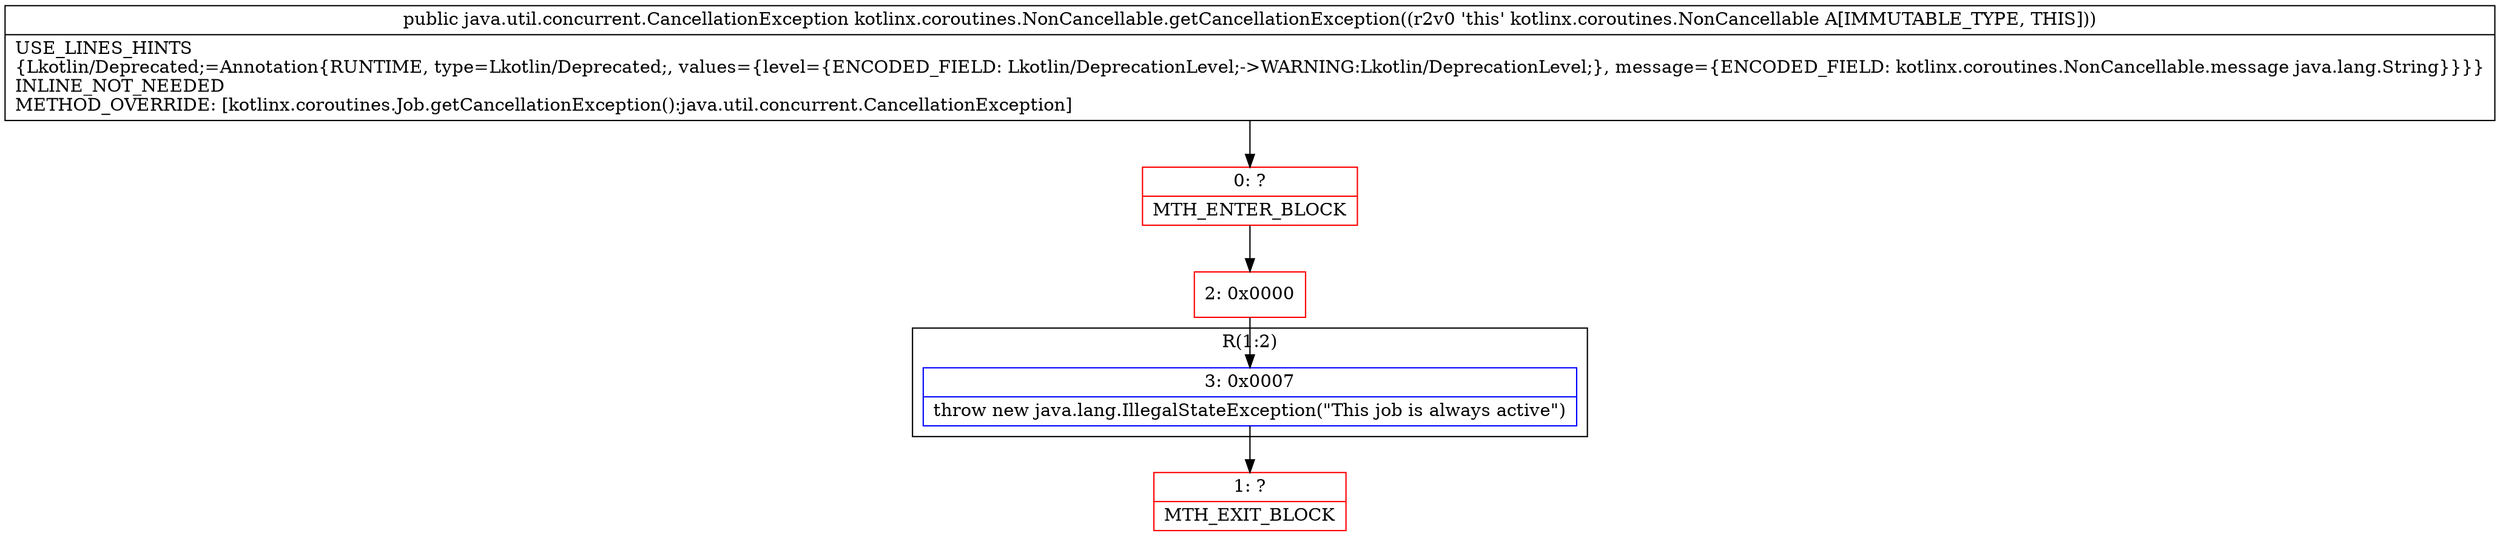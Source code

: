 digraph "CFG forkotlinx.coroutines.NonCancellable.getCancellationException()Ljava\/util\/concurrent\/CancellationException;" {
subgraph cluster_Region_833300324 {
label = "R(1:2)";
node [shape=record,color=blue];
Node_3 [shape=record,label="{3\:\ 0x0007|throw new java.lang.IllegalStateException(\"This job is always active\")\l}"];
}
Node_0 [shape=record,color=red,label="{0\:\ ?|MTH_ENTER_BLOCK\l}"];
Node_2 [shape=record,color=red,label="{2\:\ 0x0000}"];
Node_1 [shape=record,color=red,label="{1\:\ ?|MTH_EXIT_BLOCK\l}"];
MethodNode[shape=record,label="{public java.util.concurrent.CancellationException kotlinx.coroutines.NonCancellable.getCancellationException((r2v0 'this' kotlinx.coroutines.NonCancellable A[IMMUTABLE_TYPE, THIS]))  | USE_LINES_HINTS\l\{Lkotlin\/Deprecated;=Annotation\{RUNTIME, type=Lkotlin\/Deprecated;, values=\{level=\{ENCODED_FIELD: Lkotlin\/DeprecationLevel;\-\>WARNING:Lkotlin\/DeprecationLevel;\}, message=\{ENCODED_FIELD: kotlinx.coroutines.NonCancellable.message java.lang.String\}\}\}\}\lINLINE_NOT_NEEDED\lMETHOD_OVERRIDE: [kotlinx.coroutines.Job.getCancellationException():java.util.concurrent.CancellationException]\l}"];
MethodNode -> Node_0;Node_3 -> Node_1;
Node_0 -> Node_2;
Node_2 -> Node_3;
}

